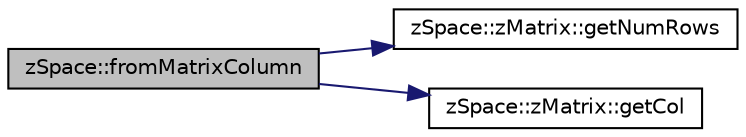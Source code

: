 digraph "zSpace::fromMatrixColumn"
{
 // LATEX_PDF_SIZE
  edge [fontname="Helvetica",fontsize="10",labelfontname="Helvetica",labelfontsize="10"];
  node [fontname="Helvetica",fontsize="10",shape=record];
  rankdir="LR";
  Node32 [label="zSpace::fromMatrixColumn",height=0.2,width=0.4,color="black", fillcolor="grey75", style="filled", fontcolor="black",tooltip="This method returns extracts a zVector from the input matrix column."];
  Node32 -> Node33 [color="midnightblue",fontsize="10",style="solid",fontname="Helvetica"];
  Node33 [label="zSpace::zMatrix::getNumRows",height=0.2,width=0.4,color="black", fillcolor="white", style="filled",URL="$classz_space_1_1z_matrix.html#ae85a1183dc320f27fca7608431d5c4f5",tooltip="This method gets the number of rows in the matrix."];
  Node32 -> Node34 [color="midnightblue",fontsize="10",style="solid",fontname="Helvetica"];
  Node34 [label="zSpace::zMatrix::getCol",height=0.2,width=0.4,color="black", fillcolor="white", style="filled",URL="$classz_space_1_1z_matrix.html#aeac2ded2fa3667acd6d3e28c7ece183d",tooltip="This method gets the column values at the input column index."];
}
